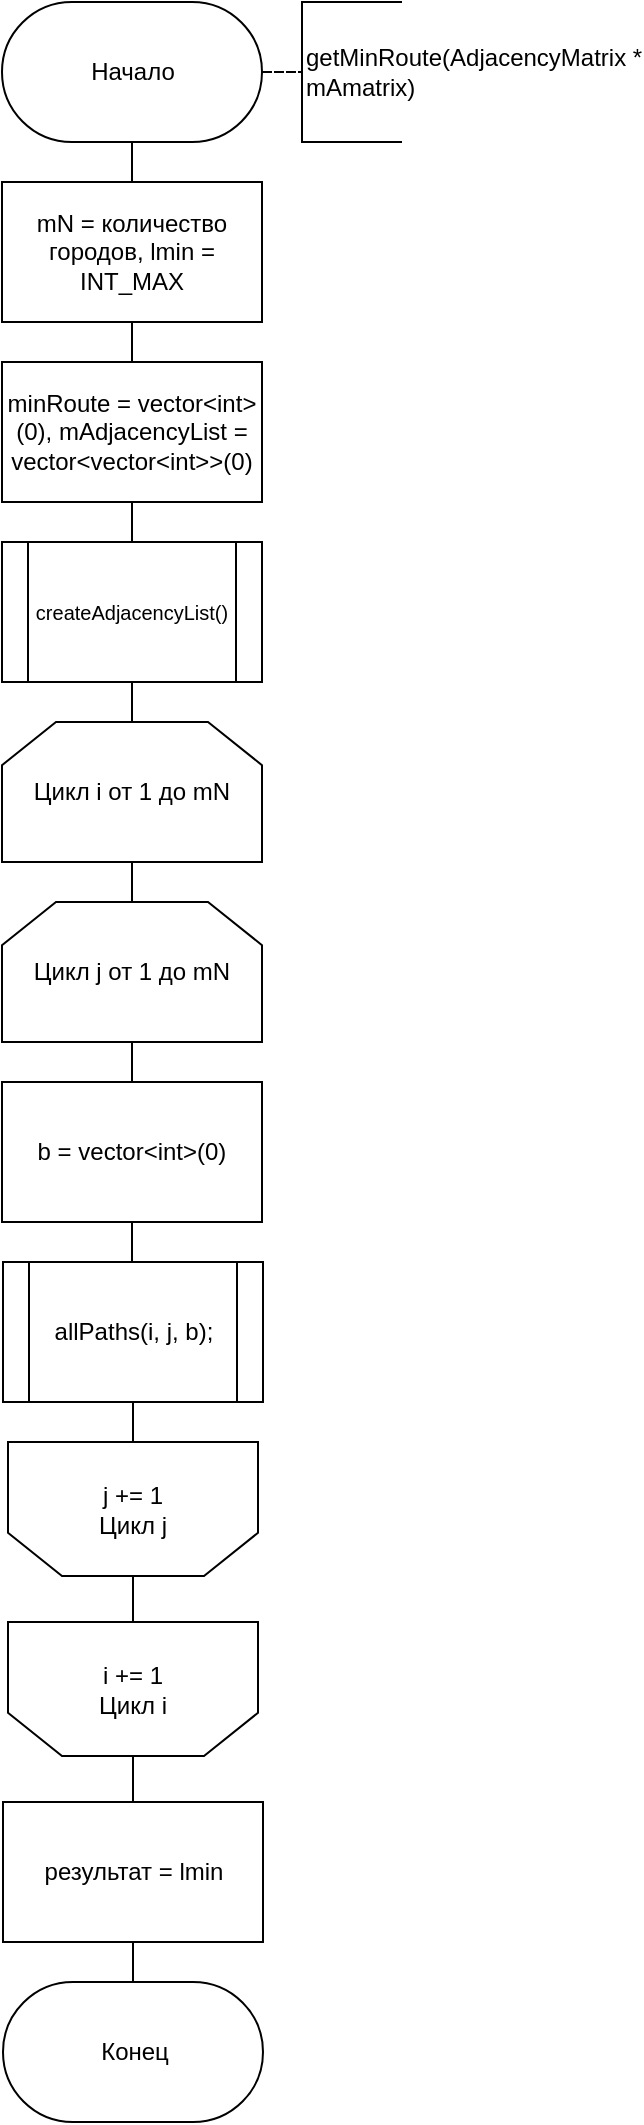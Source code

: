<mxfile version="11.3.0" type="device" pages="5"><diagram id="jn4Vyaqp3_7BMZ7o3V_z" name="Page-1"><mxGraphModel dx="1173" dy="646" grid="1" gridSize="10" guides="1" tooltips="1" connect="1" arrows="1" fold="1" page="1" pageScale="1" pageWidth="850" pageHeight="1100" math="0" shadow="0"><root><mxCell id="0"/><mxCell id="1" parent="0"/><mxCell id="xzeKebUy8n78V76-YYvN-7" style="edgeStyle=orthogonalEdgeStyle;rounded=0;orthogonalLoop=1;jettySize=auto;html=1;entryX=0;entryY=0.5;entryDx=0;entryDy=0;entryPerimeter=0;endArrow=none;endFill=0;dashed=1;" parent="1" source="xzeKebUy8n78V76-YYvN-1" target="xzeKebUy8n78V76-YYvN-6" edge="1"><mxGeometry relative="1" as="geometry"/></mxCell><mxCell id="xzeKebUy8n78V76-YYvN-9" style="edgeStyle=orthogonalEdgeStyle;rounded=0;orthogonalLoop=1;jettySize=auto;html=1;entryX=0.5;entryY=0;entryDx=0;entryDy=0;endArrow=none;endFill=0;" parent="1" source="xzeKebUy8n78V76-YYvN-1" target="xzeKebUy8n78V76-YYvN-8" edge="1"><mxGeometry relative="1" as="geometry"/></mxCell><mxCell id="xzeKebUy8n78V76-YYvN-1" value="Начало" style="html=1;dashed=0;whitespace=wrap;shape=mxgraph.dfd.start" parent="1" vertex="1"><mxGeometry x="310" width="130" height="70" as="geometry"/></mxCell><mxCell id="3AAAcbWLNNCaHM-L30aC-6" style="edgeStyle=orthogonalEdgeStyle;rounded=0;orthogonalLoop=1;jettySize=auto;html=1;endArrow=none;endFill=0;" edge="1" parent="1" source="xzeKebUy8n78V76-YYvN-2"><mxGeometry relative="1" as="geometry"><mxPoint x="375" y="350" as="targetPoint"/></mxGeometry></mxCell><mxCell id="xzeKebUy8n78V76-YYvN-2" value="&lt;span&gt;&lt;font style=&quot;font-size: 10px&quot;&gt;createAdjacencyList()&lt;/font&gt;&lt;/span&gt;" style="shape=process;whiteSpace=wrap;html=1;backgroundOutline=1;" parent="1" vertex="1"><mxGeometry x="310" y="270" width="130" height="70" as="geometry"/></mxCell><mxCell id="xzeKebUy8n78V76-YYvN-6" value="getMinRoute(&lt;span&gt;AdjacencyMatrix&lt;/span&gt;&lt;span&gt; &lt;/span&gt;&lt;span&gt;*&lt;br&gt;&lt;/span&gt;&lt;span&gt;mAmatrix&lt;/span&gt;&lt;span&gt;)&lt;/span&gt;" style="strokeWidth=1;html=1;shape=mxgraph.flowchart.annotation_1;align=left;pointerEvents=1" parent="1" vertex="1"><mxGeometry x="460" width="50" height="70" as="geometry"/></mxCell><mxCell id="3AAAcbWLNNCaHM-L30aC-4" style="edgeStyle=orthogonalEdgeStyle;rounded=0;orthogonalLoop=1;jettySize=auto;html=1;entryX=0.5;entryY=0;entryDx=0;entryDy=0;endArrow=none;endFill=0;" edge="1" parent="1" source="xzeKebUy8n78V76-YYvN-8" target="xzeKebUy8n78V76-YYvN-12"><mxGeometry relative="1" as="geometry"/></mxCell><mxCell id="xzeKebUy8n78V76-YYvN-8" value="&lt;span&gt;mN = количество городов, lmin = INT_MAX&lt;/span&gt;" style="rounded=0;whiteSpace=wrap;html=1;strokeWidth=1;" parent="1" vertex="1"><mxGeometry x="310" y="90" width="130" height="70" as="geometry"/></mxCell><mxCell id="3AAAcbWLNNCaHM-L30aC-25" style="edgeStyle=orthogonalEdgeStyle;rounded=0;orthogonalLoop=1;jettySize=auto;html=1;entryX=0.5;entryY=0;entryDx=0;entryDy=0;endArrow=none;endFill=0;" edge="1" parent="1" source="xzeKebUy8n78V76-YYvN-12" target="xzeKebUy8n78V76-YYvN-2"><mxGeometry relative="1" as="geometry"/></mxCell><mxCell id="xzeKebUy8n78V76-YYvN-12" value="&lt;font style=&quot;font-size: 12px&quot;&gt;&lt;span style=&quot;white-space: normal&quot;&gt;minRoute = vector&amp;lt;int&amp;gt;(0),&amp;nbsp;&lt;/span&gt;mAdjacencyList = vector&amp;lt;vector&amp;lt;int&amp;gt;&amp;gt;(0)&lt;/font&gt;" style="rounded=0;whiteSpace=wrap;html=1;strokeWidth=1;" parent="1" vertex="1"><mxGeometry x="310" y="180" width="130" height="70" as="geometry"/></mxCell><mxCell id="3AAAcbWLNNCaHM-L30aC-8" style="edgeStyle=orthogonalEdgeStyle;rounded=0;orthogonalLoop=1;jettySize=auto;html=1;entryX=0.5;entryY=0;entryDx=0;entryDy=0;endArrow=none;endFill=0;" edge="1" parent="1" source="3AAAcbWLNNCaHM-L30aC-1" target="3AAAcbWLNNCaHM-L30aC-7"><mxGeometry relative="1" as="geometry"/></mxCell><mxCell id="3AAAcbWLNNCaHM-L30aC-1" value="Цикл i от 1 до mN" style="shape=loopLimit;whiteSpace=wrap;html=1;size=27;arcSize=25;" vertex="1" parent="1"><mxGeometry x="310" y="360" width="130" height="70" as="geometry"/></mxCell><mxCell id="3AAAcbWLNNCaHM-L30aC-18" style="edgeStyle=orthogonalEdgeStyle;rounded=0;orthogonalLoop=1;jettySize=auto;html=1;entryX=0.5;entryY=1;entryDx=0;entryDy=0;endArrow=none;endFill=0;" edge="1" parent="1" source="3AAAcbWLNNCaHM-L30aC-2" target="3AAAcbWLNNCaHM-L30aC-11"><mxGeometry relative="1" as="geometry"/></mxCell><mxCell id="3AAAcbWLNNCaHM-L30aC-2" value="&lt;div&gt;j += 1&lt;/div&gt;&lt;div&gt;Цикл j&lt;br&gt;&lt;/div&gt;" style="shape=loopLimit;align=center;rotation=90;horizontal=0;verticalAlign=middle;fontSize=12;html=1;whiteSpace=wrap;direction=south;size=27;arcSize=25;" vertex="1" parent="1"><mxGeometry x="342" y="691" width="67" height="125" as="geometry"/></mxCell><mxCell id="3AAAcbWLNNCaHM-L30aC-12" style="edgeStyle=orthogonalEdgeStyle;rounded=0;orthogonalLoop=1;jettySize=auto;html=1;endArrow=none;endFill=0;" edge="1" parent="1" source="3AAAcbWLNNCaHM-L30aC-7" target="3AAAcbWLNNCaHM-L30aC-9"><mxGeometry relative="1" as="geometry"/></mxCell><mxCell id="3AAAcbWLNNCaHM-L30aC-7" value="Цикл j от 1 до mN" style="shape=loopLimit;whiteSpace=wrap;html=1;size=27;arcSize=25;" vertex="1" parent="1"><mxGeometry x="310" y="450" width="130" height="70" as="geometry"/></mxCell><mxCell id="3AAAcbWLNNCaHM-L30aC-13" style="edgeStyle=orthogonalEdgeStyle;rounded=0;orthogonalLoop=1;jettySize=auto;html=1;entryX=0.5;entryY=0;entryDx=0;entryDy=0;endArrow=none;endFill=0;" edge="1" parent="1" source="3AAAcbWLNNCaHM-L30aC-9"><mxGeometry relative="1" as="geometry"><mxPoint x="374.857" y="630.143" as="targetPoint"/></mxGeometry></mxCell><mxCell id="3AAAcbWLNNCaHM-L30aC-9" value="b = vector&amp;lt;int&amp;gt;(0)" style="rounded=0;whiteSpace=wrap;html=1;" vertex="1" parent="1"><mxGeometry x="310" y="540" width="130" height="70" as="geometry"/></mxCell><mxCell id="3AAAcbWLNNCaHM-L30aC-20" style="edgeStyle=orthogonalEdgeStyle;rounded=0;orthogonalLoop=1;jettySize=auto;html=1;entryX=0.5;entryY=0;entryDx=0;entryDy=0;endArrow=none;endFill=0;" edge="1" parent="1" source="3AAAcbWLNNCaHM-L30aC-11" target="3AAAcbWLNNCaHM-L30aC-19"><mxGeometry relative="1" as="geometry"/></mxCell><mxCell id="3AAAcbWLNNCaHM-L30aC-11" value="&lt;div&gt;i += 1&lt;/div&gt;&lt;div&gt;Цикл i&lt;br&gt;&lt;/div&gt;" style="shape=loopLimit;align=center;rotation=90;horizontal=0;verticalAlign=middle;fontSize=12;html=1;whiteSpace=wrap;direction=south;size=27;arcSize=25;" vertex="1" parent="1"><mxGeometry x="342" y="781" width="67" height="125" as="geometry"/></mxCell><mxCell id="3AAAcbWLNNCaHM-L30aC-24" style="edgeStyle=orthogonalEdgeStyle;rounded=0;orthogonalLoop=1;jettySize=auto;html=1;endArrow=none;endFill=0;" edge="1" parent="1" source="3AAAcbWLNNCaHM-L30aC-19"><mxGeometry relative="1" as="geometry"><mxPoint x="375.5" y="980" as="targetPoint"/></mxGeometry></mxCell><mxCell id="3AAAcbWLNNCaHM-L30aC-19" value="результат = lmin" style="rounded=0;whiteSpace=wrap;html=1;" vertex="1" parent="1"><mxGeometry x="310.5" y="900" width="130" height="70" as="geometry"/></mxCell><mxCell id="3AAAcbWLNNCaHM-L30aC-22" style="edgeStyle=orthogonalEdgeStyle;rounded=0;orthogonalLoop=1;jettySize=auto;html=1;entryX=0.5;entryY=1;entryDx=0;entryDy=0;endArrow=none;endFill=0;" edge="1" parent="1" source="3AAAcbWLNNCaHM-L30aC-21" target="3AAAcbWLNNCaHM-L30aC-2"><mxGeometry relative="1" as="geometry"/></mxCell><mxCell id="3AAAcbWLNNCaHM-L30aC-21" value="&lt;span&gt;allPaths(i,&lt;/span&gt;&lt;span style=&quot;color: rgb(192 , 192 , 192)&quot;&gt; &lt;/span&gt;&lt;span&gt;j,&lt;/span&gt;&lt;span style=&quot;color: rgb(192 , 192 , 192)&quot;&gt; &lt;/span&gt;&lt;span&gt;b);&lt;/span&gt;" style="shape=process;whiteSpace=wrap;html=1;backgroundOutline=1;" vertex="1" parent="1"><mxGeometry x="310.5" y="630" width="130" height="70" as="geometry"/></mxCell><mxCell id="3AAAcbWLNNCaHM-L30aC-23" value="Конец" style="html=1;dashed=0;whitespace=wrap;shape=mxgraph.dfd.start" vertex="1" parent="1"><mxGeometry x="310.5" y="990" width="130" height="70" as="geometry"/></mxCell></root></mxGraphModel></diagram><diagram id="Bc167poTqKSZFkJZ0djQ" name="Page-2"><mxGraphModel dx="1173" dy="646" grid="1" gridSize="10" guides="1" tooltips="1" connect="1" arrows="1" fold="1" page="1" pageScale="1" pageWidth="850" pageHeight="1100" math="0" shadow="0"><root><mxCell id="3ns0hGpEFSSdDepbGpH2-0"/><mxCell id="3ns0hGpEFSSdDepbGpH2-1" parent="3ns0hGpEFSSdDepbGpH2-0"/><mxCell id="m75jKzry_7_CkhaDzwua-0" style="edgeStyle=orthogonalEdgeStyle;rounded=0;orthogonalLoop=1;jettySize=auto;html=1;entryX=-0.066;entryY=0.504;entryDx=0;entryDy=0;entryPerimeter=0;dashed=1;endArrow=none;endFill=0;" edge="1" parent="3ns0hGpEFSSdDepbGpH2-1" source="UQw6kX3TcZcgW0h0bhW6-0" target="agXZ_A3Gio8LGcMJAieE-0"><mxGeometry relative="1" as="geometry"/></mxCell><mxCell id="bPpRMalpzxtRsZte_f6I-1" style="edgeStyle=orthogonalEdgeStyle;rounded=0;orthogonalLoop=1;jettySize=auto;html=1;entryX=0.5;entryY=0;entryDx=0;entryDy=0;endArrow=none;endFill=0;" edge="1" parent="3ns0hGpEFSSdDepbGpH2-1" source="UQw6kX3TcZcgW0h0bhW6-0" target="bPpRMalpzxtRsZte_f6I-0"><mxGeometry relative="1" as="geometry"/></mxCell><mxCell id="UQw6kX3TcZcgW0h0bhW6-0" value="Начало" style="html=1;dashed=0;whitespace=wrap;shape=mxgraph.dfd.start" vertex="1" parent="3ns0hGpEFSSdDepbGpH2-1"><mxGeometry x="310" width="130" height="70" as="geometry"/></mxCell><mxCell id="agXZ_A3Gio8LGcMJAieE-0" value="&lt;span&gt;createAdjacencyList&lt;/span&gt;&lt;span&gt;()&lt;/span&gt;" style="strokeWidth=1;html=1;shape=mxgraph.flowchart.annotation_1;align=left;pointerEvents=1" vertex="1" parent="3ns0hGpEFSSdDepbGpH2-1"><mxGeometry x="460" width="50" height="70" as="geometry"/></mxCell><mxCell id="bPpRMalpzxtRsZte_f6I-4" style="edgeStyle=orthogonalEdgeStyle;rounded=0;orthogonalLoop=1;jettySize=auto;html=1;endArrow=none;endFill=0;" edge="1" parent="3ns0hGpEFSSdDepbGpH2-1" source="bPpRMalpzxtRsZte_f6I-0" target="bPpRMalpzxtRsZte_f6I-2"><mxGeometry relative="1" as="geometry"/></mxCell><mxCell id="bPpRMalpzxtRsZte_f6I-0" value="Цикл i от 1 до mN" style="shape=loopLimit;whiteSpace=wrap;html=1;size=27;arcSize=25;" vertex="1" parent="3ns0hGpEFSSdDepbGpH2-1"><mxGeometry x="310" y="90" width="130" height="70" as="geometry"/></mxCell><mxCell id="bPpRMalpzxtRsZte_f6I-5" style="edgeStyle=orthogonalEdgeStyle;rounded=0;orthogonalLoop=1;jettySize=auto;html=1;entryX=0.5;entryY=0;entryDx=0;entryDy=0;endArrow=none;endFill=0;" edge="1" parent="3ns0hGpEFSSdDepbGpH2-1" source="bPpRMalpzxtRsZte_f6I-2" target="bPpRMalpzxtRsZte_f6I-3"><mxGeometry relative="1" as="geometry"/></mxCell><mxCell id="bPpRMalpzxtRsZte_f6I-2" value="&lt;span&gt;oneNodeList = vector&amp;lt;int&amp;gt;&lt;br&gt;&lt;/span&gt;" style="rounded=0;whiteSpace=wrap;html=1;" vertex="1" parent="3ns0hGpEFSSdDepbGpH2-1"><mxGeometry x="310" y="180" width="130" height="70" as="geometry"/></mxCell><mxCell id="bPpRMalpzxtRsZte_f6I-7" style="edgeStyle=orthogonalEdgeStyle;rounded=0;orthogonalLoop=1;jettySize=auto;html=1;entryX=0.5;entryY=0;entryDx=0;entryDy=0;endArrow=none;endFill=0;" edge="1" parent="3ns0hGpEFSSdDepbGpH2-1" source="bPpRMalpzxtRsZte_f6I-3" target="bPpRMalpzxtRsZte_f6I-6"><mxGeometry relative="1" as="geometry"/></mxCell><mxCell id="bPpRMalpzxtRsZte_f6I-3" value="&lt;font style=&quot;font-size: 10px&quot;&gt;&lt;span&gt;oneNodeList&lt;/span&gt;.&lt;span&gt;push_back(i)&lt;/span&gt;&lt;/font&gt;" style="rounded=0;whiteSpace=wrap;html=1;" vertex="1" parent="3ns0hGpEFSSdDepbGpH2-1"><mxGeometry x="310" y="270" width="130" height="70" as="geometry"/></mxCell><mxCell id="bPpRMalpzxtRsZte_f6I-9" style="edgeStyle=orthogonalEdgeStyle;rounded=0;orthogonalLoop=1;jettySize=auto;html=1;entryX=0.5;entryY=0;entryDx=0;entryDy=0;endArrow=none;endFill=0;" edge="1" parent="3ns0hGpEFSSdDepbGpH2-1" source="bPpRMalpzxtRsZte_f6I-6" target="bPpRMalpzxtRsZte_f6I-8"><mxGeometry relative="1" as="geometry"/></mxCell><mxCell id="bPpRMalpzxtRsZte_f6I-6" value="Цикл j от 1 до mN" style="shape=loopLimit;whiteSpace=wrap;html=1;size=27;arcSize=25;" vertex="1" parent="3ns0hGpEFSSdDepbGpH2-1"><mxGeometry x="310" y="360" width="130" height="70" as="geometry"/></mxCell><mxCell id="bPpRMalpzxtRsZte_f6I-11" style="edgeStyle=orthogonalEdgeStyle;rounded=0;orthogonalLoop=1;jettySize=auto;html=1;entryX=0.5;entryY=0;entryDx=0;entryDy=0;endArrow=none;endFill=0;" edge="1" parent="3ns0hGpEFSSdDepbGpH2-1" source="bPpRMalpzxtRsZte_f6I-8" target="bPpRMalpzxtRsZte_f6I-10"><mxGeometry relative="1" as="geometry"/></mxCell><mxCell id="P0LByiIhNAmRAohHHOYm-10" value="Да" style="text;html=1;resizable=0;points=[];align=center;verticalAlign=middle;labelBackgroundColor=#ffffff;" vertex="1" connectable="0" parent="bPpRMalpzxtRsZte_f6I-11"><mxGeometry x="0.52" relative="1" as="geometry"><mxPoint x="15" y="-5" as="offset"/></mxGeometry></mxCell><mxCell id="P0LByiIhNAmRAohHHOYm-11" style="edgeStyle=orthogonalEdgeStyle;rounded=0;orthogonalLoop=1;jettySize=auto;html=1;endArrow=classic;endFill=1;exitX=1;exitY=0.5;exitDx=0;exitDy=0;" edge="1" parent="3ns0hGpEFSSdDepbGpH2-1" source="bPpRMalpzxtRsZte_f6I-8"><mxGeometry relative="1" as="geometry"><mxPoint x="375" y="620" as="targetPoint"/><mxPoint x="480" y="485" as="sourcePoint"/><Array as="points"><mxPoint x="470" y="485"/><mxPoint x="470" y="620"/></Array></mxGeometry></mxCell><mxCell id="bPpRMalpzxtRsZte_f6I-8" value="i != j" style="rhombus;whiteSpace=wrap;html=1;" vertex="1" parent="3ns0hGpEFSSdDepbGpH2-1"><mxGeometry x="310" y="450" width="130" height="70" as="geometry"/></mxCell><mxCell id="P0LByiIhNAmRAohHHOYm-1" style="edgeStyle=orthogonalEdgeStyle;rounded=0;orthogonalLoop=1;jettySize=auto;html=1;entryX=0.5;entryY=1;entryDx=0;entryDy=0;endArrow=none;endFill=0;" edge="1" parent="3ns0hGpEFSSdDepbGpH2-1" source="bPpRMalpzxtRsZte_f6I-10" target="P0LByiIhNAmRAohHHOYm-0"><mxGeometry relative="1" as="geometry"/></mxCell><mxCell id="bPpRMalpzxtRsZte_f6I-10" value="&lt;span style=&quot;font-size: 10px&quot;&gt;oneNodeList&lt;/span&gt;.&lt;span&gt;push_back(j)&lt;/span&gt;" style="rounded=0;whiteSpace=wrap;html=1;" vertex="1" parent="3ns0hGpEFSSdDepbGpH2-1"><mxGeometry x="310" y="540" width="130" height="70" as="geometry"/></mxCell><mxCell id="P0LByiIhNAmRAohHHOYm-5" style="edgeStyle=orthogonalEdgeStyle;rounded=0;orthogonalLoop=1;jettySize=auto;html=1;entryX=0.5;entryY=0;entryDx=0;entryDy=0;endArrow=none;endFill=0;" edge="1" parent="3ns0hGpEFSSdDepbGpH2-1" source="P0LByiIhNAmRAohHHOYm-0" target="P0LByiIhNAmRAohHHOYm-2"><mxGeometry relative="1" as="geometry"/></mxCell><mxCell id="P0LByiIhNAmRAohHHOYm-0" value="&lt;div&gt;j += 1&lt;/div&gt;&lt;div&gt;Цикл j&lt;br&gt;&lt;/div&gt;" style="shape=loopLimit;align=center;rotation=90;horizontal=0;verticalAlign=middle;fontSize=12;html=1;whiteSpace=wrap;direction=south;size=27;arcSize=25;" vertex="1" parent="3ns0hGpEFSSdDepbGpH2-1"><mxGeometry x="341.5" y="598" width="67" height="130" as="geometry"/></mxCell><mxCell id="P0LByiIhNAmRAohHHOYm-9" style="edgeStyle=orthogonalEdgeStyle;rounded=0;orthogonalLoop=1;jettySize=auto;html=1;entryX=0.5;entryY=1;entryDx=0;entryDy=0;endArrow=none;endFill=0;" edge="1" parent="3ns0hGpEFSSdDepbGpH2-1" source="P0LByiIhNAmRAohHHOYm-2" target="P0LByiIhNAmRAohHHOYm-7"><mxGeometry relative="1" as="geometry"/></mxCell><mxCell id="P0LByiIhNAmRAohHHOYm-2" value="&lt;font style=&quot;font-size: 11px&quot;&gt;&lt;span&gt;mAdjacencyList&lt;/span&gt;&lt;span&gt;.&lt;br&gt;&lt;/span&gt;&lt;span&gt;push_back(oneNodeList)&lt;/span&gt;&lt;/font&gt;" style="rounded=0;whiteSpace=wrap;html=1;" vertex="1" parent="3ns0hGpEFSSdDepbGpH2-1"><mxGeometry x="310" y="720" width="130" height="70" as="geometry"/></mxCell><mxCell id="GT-vhSLgevFZJtGSXcIY-1" style="edgeStyle=orthogonalEdgeStyle;rounded=0;orthogonalLoop=1;jettySize=auto;html=1;entryX=0.5;entryY=0.5;entryDx=0;entryDy=-35;entryPerimeter=0;endArrow=none;endFill=0;" edge="1" parent="3ns0hGpEFSSdDepbGpH2-1" source="P0LByiIhNAmRAohHHOYm-7" target="GT-vhSLgevFZJtGSXcIY-0"><mxGeometry relative="1" as="geometry"/></mxCell><mxCell id="P0LByiIhNAmRAohHHOYm-7" value="&lt;div&gt;i += 1&lt;/div&gt;&lt;div&gt;Цикл i&lt;br&gt;&lt;/div&gt;" style="shape=loopLimit;align=center;rotation=90;horizontal=0;verticalAlign=middle;fontSize=12;html=1;whiteSpace=wrap;direction=south;size=27;arcSize=25;" vertex="1" parent="3ns0hGpEFSSdDepbGpH2-1"><mxGeometry x="341.5" y="780" width="67" height="130" as="geometry"/></mxCell><mxCell id="GT-vhSLgevFZJtGSXcIY-0" value="Конец" style="html=1;dashed=0;whitespace=wrap;shape=mxgraph.dfd.start" vertex="1" parent="3ns0hGpEFSSdDepbGpH2-1"><mxGeometry x="310" y="900" width="130" height="70" as="geometry"/></mxCell></root></mxGraphModel></diagram><diagram id="zO50HXIC_BhHYexZ957B" name="Page-3"><mxGraphModel dx="1408" dy="775" grid="1" gridSize="10" guides="1" tooltips="1" connect="1" arrows="1" fold="1" page="1" pageScale="1" pageWidth="850" pageHeight="1100" math="0" shadow="0"><root><mxCell id="4DIjUjfXNZsBED4B7wB8-0"/><mxCell id="4DIjUjfXNZsBED4B7wB8-1" parent="4DIjUjfXNZsBED4B7wB8-0"/><mxCell id="W_-11A01OntT0ooHK3Pe-1" style="edgeStyle=orthogonalEdgeStyle;rounded=0;orthogonalLoop=1;jettySize=auto;html=1;entryX=0;entryY=0.5;entryDx=0;entryDy=0;entryPerimeter=0;endArrow=none;endFill=0;dashed=1;" edge="1" parent="4DIjUjfXNZsBED4B7wB8-1" source="ADZQ1_kVTQLf2fEceD41-0" target="W_-11A01OntT0ooHK3Pe-0"><mxGeometry relative="1" as="geometry"/></mxCell><mxCell id="VmmZPVootpAtGu-Ruk5c-1" style="edgeStyle=orthogonalEdgeStyle;rounded=0;orthogonalLoop=1;jettySize=auto;html=1;entryX=0.5;entryY=0;entryDx=0;entryDy=0;endArrow=none;endFill=0;" edge="1" parent="4DIjUjfXNZsBED4B7wB8-1" source="ADZQ1_kVTQLf2fEceD41-0" target="VmmZPVootpAtGu-Ruk5c-0"><mxGeometry relative="1" as="geometry"/></mxCell><mxCell id="ADZQ1_kVTQLf2fEceD41-0" value="Начало" style="html=1;dashed=0;whitespace=wrap;shape=mxgraph.dfd.start" vertex="1" parent="4DIjUjfXNZsBED4B7wB8-1"><mxGeometry x="310" width="130" height="70" as="geometry"/></mxCell><mxCell id="W_-11A01OntT0ooHK3Pe-0" value="&lt;span&gt;allPaths(int init_node, int fin_node, vector&amp;lt;int&amp;gt;path)&lt;/span&gt;" style="strokeWidth=1;html=1;shape=mxgraph.flowchart.annotation_1;align=left;pointerEvents=1" vertex="1" parent="4DIjUjfXNZsBED4B7wB8-1"><mxGeometry x="460" width="50" height="70" as="geometry"/></mxCell><mxCell id="hEUIWGjYMpbm5gXqOusI-1" style="edgeStyle=orthogonalEdgeStyle;rounded=0;orthogonalLoop=1;jettySize=auto;html=1;entryX=0.5;entryY=0;entryDx=0;entryDy=0;endArrow=none;endFill=0;" edge="1" parent="4DIjUjfXNZsBED4B7wB8-1" source="VmmZPVootpAtGu-Ruk5c-0" target="hEUIWGjYMpbm5gXqOusI-0"><mxGeometry relative="1" as="geometry"/></mxCell><mxCell id="VmmZPVootpAtGu-Ruk5c-0" value="&lt;font style=&quot;font-size: 11px&quot;&gt;&lt;span&gt;path&lt;/span&gt;&lt;span&gt;.&lt;/span&gt;&lt;span&gt;push_back(init_node)&lt;/span&gt;&lt;/font&gt;" style="rounded=0;whiteSpace=wrap;html=1;" vertex="1" parent="4DIjUjfXNZsBED4B7wB8-1"><mxGeometry x="310" y="90" width="130" height="70" as="geometry"/></mxCell><mxCell id="hEUIWGjYMpbm5gXqOusI-4" style="edgeStyle=orthogonalEdgeStyle;rounded=0;orthogonalLoop=1;jettySize=auto;html=1;entryX=0.5;entryY=0;entryDx=0;entryDy=0;endArrow=none;endFill=0;" edge="1" parent="4DIjUjfXNZsBED4B7wB8-1" source="hEUIWGjYMpbm5gXqOusI-0" target="hEUIWGjYMpbm5gXqOusI-2"><mxGeometry relative="1" as="geometry"><Array as="points"><mxPoint x="375" y="290"/><mxPoint x="375" y="290"/></Array></mxGeometry></mxCell><mxCell id="hEUIWGjYMpbm5gXqOusI-5" value="Да" style="text;html=1;resizable=0;points=[];align=center;verticalAlign=middle;labelBackgroundColor=#ffffff;" vertex="1" connectable="0" parent="hEUIWGjYMpbm5gXqOusI-4"><mxGeometry x="0.753" y="-1" relative="1" as="geometry"><mxPoint x="14" y="-17.5" as="offset"/></mxGeometry></mxCell><mxCell id="niBprLFsWlhneZMEIcpc-18" style="edgeStyle=orthogonalEdgeStyle;rounded=0;orthogonalLoop=1;jettySize=auto;html=1;entryX=1;entryY=0.5;entryDx=0;entryDy=0;endArrow=classic;endFill=1;" edge="1" parent="4DIjUjfXNZsBED4B7wB8-1" source="hEUIWGjYMpbm5gXqOusI-0" target="niBprLFsWlhneZMEIcpc-17"><mxGeometry relative="1" as="geometry"/></mxCell><mxCell id="hEUIWGjYMpbm5gXqOusI-0" value="&lt;font style=&quot;font-size: 11px&quot;&gt;&lt;span&gt;init_node&lt;/span&gt;&lt;span&gt; &lt;/span&gt;&lt;span&gt;==&lt;/span&gt;&lt;span&gt; &lt;/span&gt;&lt;span&gt;fin_node&lt;/span&gt;&lt;/font&gt;" style="rhombus;whiteSpace=wrap;html=1;" vertex="1" parent="4DIjUjfXNZsBED4B7wB8-1"><mxGeometry x="310" y="180" width="130" height="70" as="geometry"/></mxCell><mxCell id="hEUIWGjYMpbm5gXqOusI-9" style="edgeStyle=orthogonalEdgeStyle;rounded=0;orthogonalLoop=1;jettySize=auto;html=1;entryX=0.5;entryY=0;entryDx=0;entryDy=0;endArrow=none;endFill=0;" edge="1" parent="4DIjUjfXNZsBED4B7wB8-1" source="hEUIWGjYMpbm5gXqOusI-2" target="hEUIWGjYMpbm5gXqOusI-8"><mxGeometry relative="1" as="geometry"><Array as="points"><mxPoint x="375" y="350"/><mxPoint x="375" y="350"/></Array></mxGeometry></mxCell><mxCell id="niBprLFsWlhneZMEIcpc-15" value="Да" style="text;html=1;resizable=0;points=[];align=center;verticalAlign=middle;labelBackgroundColor=#ffffff;" vertex="1" connectable="0" parent="hEUIWGjYMpbm5gXqOusI-9"><mxGeometry x="0.783" y="1" relative="1" as="geometry"><mxPoint x="14" y="-7.5" as="offset"/></mxGeometry></mxCell><mxCell id="niBprLFsWlhneZMEIcpc-14" style="edgeStyle=orthogonalEdgeStyle;rounded=0;orthogonalLoop=1;jettySize=auto;html=1;endArrow=classic;endFill=1;" edge="1" parent="4DIjUjfXNZsBED4B7wB8-1" source="hEUIWGjYMpbm5gXqOusI-2"><mxGeometry relative="1" as="geometry"><mxPoint x="375" y="1070" as="targetPoint"/><Array as="points"><mxPoint x="470" y="305"/><mxPoint x="470" y="1070"/></Array></mxGeometry></mxCell><mxCell id="hEUIWGjYMpbm5gXqOusI-2" value="&lt;span&gt;&lt;font style=&quot;font-size: 9px&quot;&gt;path.size() == mAdjacencyList.size()&lt;/font&gt;&lt;/span&gt;" style="rhombus;whiteSpace=wrap;html=1;" vertex="1" parent="4DIjUjfXNZsBED4B7wB8-1"><mxGeometry x="310" y="270" width="130" height="70" as="geometry"/></mxCell><mxCell id="niBprLFsWlhneZMEIcpc-2" style="edgeStyle=orthogonalEdgeStyle;rounded=0;orthogonalLoop=1;jettySize=auto;html=1;entryX=0.5;entryY=1;entryDx=0;entryDy=0;endArrow=none;endFill=0;" edge="1" parent="4DIjUjfXNZsBED4B7wB8-1" source="hEUIWGjYMpbm5gXqOusI-6" target="niBprLFsWlhneZMEIcpc-0"><mxGeometry relative="1" as="geometry"/></mxCell><mxCell id="hEUIWGjYMpbm5gXqOusI-6" value="&lt;span&gt;l+=mAmatrix-&amp;gt;&lt;br&gt;at(path.at(i), path.at(i + 1))&lt;/span&gt;" style="rounded=0;whiteSpace=wrap;html=1;" vertex="1" parent="4DIjUjfXNZsBED4B7wB8-1"><mxGeometry x="310" y="540" width="130" height="70" as="geometry"/></mxCell><mxCell id="hEUIWGjYMpbm5gXqOusI-11" style="edgeStyle=orthogonalEdgeStyle;rounded=0;orthogonalLoop=1;jettySize=auto;html=1;entryX=0.5;entryY=0;entryDx=0;entryDy=0;endArrow=none;endFill=0;" edge="1" parent="4DIjUjfXNZsBED4B7wB8-1" target="hEUIWGjYMpbm5gXqOusI-6"><mxGeometry relative="1" as="geometry"><mxPoint x="375.238" y="520" as="sourcePoint"/></mxGeometry></mxCell><mxCell id="hEUIWGjYMpbm5gXqOusI-10" style="edgeStyle=orthogonalEdgeStyle;rounded=0;orthogonalLoop=1;jettySize=auto;html=1;entryX=0.5;entryY=0;entryDx=0;entryDy=0;endArrow=none;endFill=0;" edge="1" parent="4DIjUjfXNZsBED4B7wB8-1" source="hEUIWGjYMpbm5gXqOusI-8"><mxGeometry relative="1" as="geometry"><mxPoint x="375.238" y="450.048" as="targetPoint"/></mxGeometry></mxCell><mxCell id="hEUIWGjYMpbm5gXqOusI-8" value="l = 0, n = path.size(), i = 0" style="rounded=0;whiteSpace=wrap;html=1;" vertex="1" parent="4DIjUjfXNZsBED4B7wB8-1"><mxGeometry x="310" y="360" width="130" height="70" as="geometry"/></mxCell><mxCell id="QL2_SjMOAxtjbI5GGW2z-0" value="Цикл i от 1 до n - 1" style="shape=loopLimit;whiteSpace=wrap;html=1;size=27;arcSize=25;" vertex="1" parent="4DIjUjfXNZsBED4B7wB8-1"><mxGeometry x="310" y="450" width="130" height="70" as="geometry"/></mxCell><mxCell id="niBprLFsWlhneZMEIcpc-4" style="edgeStyle=orthogonalEdgeStyle;rounded=0;orthogonalLoop=1;jettySize=auto;html=1;entryX=0.5;entryY=0;entryDx=0;entryDy=0;endArrow=none;endFill=0;" edge="1" parent="4DIjUjfXNZsBED4B7wB8-1" source="niBprLFsWlhneZMEIcpc-0" target="niBprLFsWlhneZMEIcpc-3"><mxGeometry relative="1" as="geometry"/></mxCell><mxCell id="niBprLFsWlhneZMEIcpc-0" value="&lt;div&gt;i += 1&lt;/div&gt;&lt;div&gt;Цикл i&lt;br&gt;&lt;/div&gt;" style="shape=loopLimit;align=center;rotation=90;horizontal=0;verticalAlign=middle;fontSize=12;html=1;whiteSpace=wrap;direction=south;size=27;arcSize=25;" vertex="1" parent="4DIjUjfXNZsBED4B7wB8-1"><mxGeometry x="341.5" y="600" width="67" height="130" as="geometry"/></mxCell><mxCell id="niBprLFsWlhneZMEIcpc-6" style="edgeStyle=orthogonalEdgeStyle;rounded=0;orthogonalLoop=1;jettySize=auto;html=1;entryX=0.5;entryY=0;entryDx=0;entryDy=0;endArrow=none;endFill=0;" edge="1" parent="4DIjUjfXNZsBED4B7wB8-1" source="niBprLFsWlhneZMEIcpc-3" target="niBprLFsWlhneZMEIcpc-5"><mxGeometry relative="1" as="geometry"/></mxCell><mxCell id="niBprLFsWlhneZMEIcpc-3" value="&lt;span&gt;l += mAmatrix-&amp;gt;&lt;br&gt;at(path.at(i), path.at(0))&lt;/span&gt;" style="rounded=0;whiteSpace=wrap;html=1;" vertex="1" parent="4DIjUjfXNZsBED4B7wB8-1"><mxGeometry x="310" y="720" width="130" height="70" as="geometry"/></mxCell><mxCell id="niBprLFsWlhneZMEIcpc-9" style="edgeStyle=orthogonalEdgeStyle;rounded=0;orthogonalLoop=1;jettySize=auto;html=1;entryX=0.5;entryY=0;entryDx=0;entryDy=0;endArrow=none;endFill=0;" edge="1" parent="4DIjUjfXNZsBED4B7wB8-1" source="niBprLFsWlhneZMEIcpc-5" target="niBprLFsWlhneZMEIcpc-7"><mxGeometry relative="1" as="geometry"/></mxCell><mxCell id="niBprLFsWlhneZMEIcpc-11" value="Да" style="text;html=1;resizable=0;points=[];align=center;verticalAlign=middle;labelBackgroundColor=#ffffff;" vertex="1" connectable="0" parent="niBprLFsWlhneZMEIcpc-9"><mxGeometry x="0.853" relative="1" as="geometry"><mxPoint x="15" y="-8.5" as="offset"/></mxGeometry></mxCell><mxCell id="RP0cKafGnl9JY6mB9mpn-1" style="edgeStyle=orthogonalEdgeStyle;rounded=0;orthogonalLoop=1;jettySize=auto;html=1;endArrow=classic;endFill=1;" edge="1" parent="4DIjUjfXNZsBED4B7wB8-1" source="niBprLFsWlhneZMEIcpc-5"><mxGeometry relative="1" as="geometry"><mxPoint x="470" y="845" as="targetPoint"/></mxGeometry></mxCell><mxCell id="niBprLFsWlhneZMEIcpc-5" value="&lt;span&gt;l &amp;lt; lmin&lt;/span&gt;" style="rhombus;whiteSpace=wrap;html=1;" vertex="1" parent="4DIjUjfXNZsBED4B7wB8-1"><mxGeometry x="310" y="810" width="130" height="70" as="geometry"/></mxCell><mxCell id="niBprLFsWlhneZMEIcpc-10" style="edgeStyle=orthogonalEdgeStyle;rounded=0;orthogonalLoop=1;jettySize=auto;html=1;entryX=0.5;entryY=0;entryDx=0;entryDy=0;endArrow=none;endFill=0;" edge="1" parent="4DIjUjfXNZsBED4B7wB8-1" source="niBprLFsWlhneZMEIcpc-7" target="niBprLFsWlhneZMEIcpc-8"><mxGeometry relative="1" as="geometry"/></mxCell><mxCell id="niBprLFsWlhneZMEIcpc-7" value="&lt;span&gt;lmin = l&lt;/span&gt;" style="rounded=0;whiteSpace=wrap;html=1;" vertex="1" parent="4DIjUjfXNZsBED4B7wB8-1"><mxGeometry x="310" y="900" width="130" height="70" as="geometry"/></mxCell><mxCell id="niBprLFsWlhneZMEIcpc-13" style="edgeStyle=orthogonalEdgeStyle;rounded=0;orthogonalLoop=1;jettySize=auto;html=1;endArrow=none;endFill=0;" edge="1" parent="4DIjUjfXNZsBED4B7wB8-1" source="niBprLFsWlhneZMEIcpc-8" target="niBprLFsWlhneZMEIcpc-12"><mxGeometry relative="1" as="geometry"/></mxCell><mxCell id="niBprLFsWlhneZMEIcpc-8" value="&lt;span&gt;minRoute = path&lt;/span&gt;" style="rounded=0;whiteSpace=wrap;html=1;" vertex="1" parent="4DIjUjfXNZsBED4B7wB8-1"><mxGeometry x="310" y="990" width="130" height="70" as="geometry"/></mxCell><mxCell id="niBprLFsWlhneZMEIcpc-12" value="Конец" style="html=1;dashed=0;whitespace=wrap;shape=mxgraph.dfd.start" vertex="1" parent="4DIjUjfXNZsBED4B7wB8-1"><mxGeometry x="310" y="1080" width="130" height="70" as="geometry"/></mxCell><mxCell id="niBprLFsWlhneZMEIcpc-17" value="A" style="ellipse;whiteSpace=wrap;html=1;aspect=fixed;" vertex="1" parent="4DIjUjfXNZsBED4B7wB8-1"><mxGeometry x="250" y="195" width="40" height="40" as="geometry"/></mxCell></root></mxGraphModel></diagram><diagram id="zCVSp9InaBRCwbISpS3J" name="Page-4"><mxGraphModel dx="563" dy="310" grid="1" gridSize="10" guides="1" tooltips="1" connect="1" arrows="1" fold="1" page="1" pageScale="1" pageWidth="850" pageHeight="1100" math="0" shadow="0"><root><mxCell id="Ac5q7r4BdLPzwz6ipfVe-0"/><mxCell id="Ac5q7r4BdLPzwz6ipfVe-1" parent="Ac5q7r4BdLPzwz6ipfVe-0"/><mxCell id="nalC1RDNkuQ-XReeb7aI-1" style="edgeStyle=orthogonalEdgeStyle;rounded=0;orthogonalLoop=1;jettySize=auto;html=1;entryX=0.5;entryY=0;entryDx=0;entryDy=0;endArrow=none;endFill=0;" edge="1" parent="Ac5q7r4BdLPzwz6ipfVe-1" source="Ac5q7r4BdLPzwz6ipfVe-2" target="nalC1RDNkuQ-XReeb7aI-0"><mxGeometry relative="1" as="geometry"/></mxCell><mxCell id="Ac5q7r4BdLPzwz6ipfVe-2" value="A" style="ellipse;whiteSpace=wrap;html=1;aspect=fixed;" vertex="1" parent="Ac5q7r4BdLPzwz6ipfVe-1"><mxGeometry x="300" y="20" width="40" height="40" as="geometry"/></mxCell><mxCell id="pbQ--EIuMyfTstBkS3xH-4" style="edgeStyle=orthogonalEdgeStyle;rounded=0;orthogonalLoop=1;jettySize=auto;html=1;entryX=0.5;entryY=0;entryDx=0;entryDy=0;endArrow=none;endFill=0;" edge="1" parent="Ac5q7r4BdLPzwz6ipfVe-1" source="nalC1RDNkuQ-XReeb7aI-0"><mxGeometry relative="1" as="geometry"><mxPoint x="320.2" y="180" as="targetPoint"/></mxGeometry></mxCell><mxCell id="kGMlIlg6Nqkoj-4v6_QB-13" style="edgeStyle=orthogonalEdgeStyle;rounded=0;orthogonalLoop=1;jettySize=auto;html=1;endArrow=classic;endFill=1;" edge="1" parent="Ac5q7r4BdLPzwz6ipfVe-1" source="nalC1RDNkuQ-XReeb7aI-0"><mxGeometry relative="1" as="geometry"><mxPoint x="320" y="670" as="targetPoint"/><Array as="points"><mxPoint x="430" y="120"/><mxPoint x="430" y="670"/></Array></mxGeometry></mxCell><mxCell id="kGMlIlg6Nqkoj-4v6_QB-14" value="Да" style="text;html=1;resizable=0;points=[];align=center;verticalAlign=middle;labelBackgroundColor=#ffffff;" vertex="1" connectable="0" parent="kGMlIlg6Nqkoj-4v6_QB-13"><mxGeometry x="-0.93" relative="1" as="geometry"><mxPoint x="-7" y="-10" as="offset"/></mxGeometry></mxCell><mxCell id="nalC1RDNkuQ-XReeb7aI-0" value="&lt;font style=&quot;font-size: 10px&quot;&gt;&lt;span&gt;mAdjacencyList&lt;/span&gt;&lt;span&gt;[&lt;/span&gt;&lt;span&gt;init_node&lt;/span&gt;&lt;span&gt;]&lt;/span&gt;&lt;span&gt;.&lt;br&gt;&lt;/span&gt;&lt;span&gt;empty()&lt;/span&gt;&lt;/font&gt;" style="rhombus;whiteSpace=wrap;html=1;" vertex="1" parent="Ac5q7r4BdLPzwz6ipfVe-1"><mxGeometry x="247.5" y="80" width="145" height="80" as="geometry"/></mxCell><mxCell id="W6JD9F02IVTUUP96lkG6-2" style="edgeStyle=orthogonalEdgeStyle;rounded=0;orthogonalLoop=1;jettySize=auto;html=1;entryX=0.5;entryY=0;entryDx=0;entryDy=0;endArrow=none;endFill=0;" edge="1" parent="Ac5q7r4BdLPzwz6ipfVe-1" source="W6JD9F02IVTUUP96lkG6-0"><mxGeometry relative="1" as="geometry"><mxPoint x="320.724" y="279.793" as="targetPoint"/></mxGeometry></mxCell><mxCell id="W6JD9F02IVTUUP96lkG6-0" value="&lt;font style=&quot;font-size: 12px&quot;&gt;Цикл i от 1 до&amp;nbsp;&lt;br&gt;&lt;/font&gt;&lt;pre style=&quot;margin-top: 0px ; margin-bottom: 0px&quot;&gt;&lt;font style=&quot;font-size: 12px&quot;&gt;mAdjacencyList&lt;/font&gt;&lt;/pre&gt;&lt;pre style=&quot;margin-top: 0px ; margin-bottom: 0px&quot;&gt;&lt;font style=&quot;font-size: 12px&quot;&gt;&lt;font style=&quot;font-size: 12px&quot;&gt;[init_node].&lt;/font&gt;size()&lt;/font&gt;&lt;/pre&gt;" style="shape=loopLimit;whiteSpace=wrap;html=1;size=27;arcSize=25;" vertex="1" parent="Ac5q7r4BdLPzwz6ipfVe-1"><mxGeometry x="253" y="180" width="135" height="80" as="geometry"/></mxCell><mxCell id="W6JD9F02IVTUUP96lkG6-5" style="edgeStyle=orthogonalEdgeStyle;rounded=0;orthogonalLoop=1;jettySize=auto;html=1;entryX=0.5;entryY=0;entryDx=0;entryDy=0;endArrow=none;endFill=0;" edge="1" parent="Ac5q7r4BdLPzwz6ipfVe-1" source="W6JD9F02IVTUUP96lkG6-3" target="W6JD9F02IVTUUP96lkG6-4"><mxGeometry relative="1" as="geometry"><Array as="points"><mxPoint x="320" y="370"/><mxPoint x="320" y="370"/></Array></mxGeometry></mxCell><mxCell id="W6JD9F02IVTUUP96lkG6-3" value="&lt;font style=&quot;font-size: 12px&quot;&gt;f =&amp;nbsp;&lt;span&gt;isIn(path,&lt;/span&gt;&lt;span&gt; &lt;/span&gt;&lt;span&gt;subnode)&lt;/span&gt;&lt;br&gt;&lt;/font&gt;" style="shape=process;whiteSpace=wrap;html=1;backgroundOutline=1;" vertex="1" parent="Ac5q7r4BdLPzwz6ipfVe-1"><mxGeometry x="253" y="280" width="137" height="80" as="geometry"/></mxCell><mxCell id="W6JD9F02IVTUUP96lkG6-7" style="edgeStyle=orthogonalEdgeStyle;rounded=0;orthogonalLoop=1;jettySize=auto;html=1;entryX=0.5;entryY=0;entryDx=0;entryDy=0;endArrow=none;endFill=0;" edge="1" parent="Ac5q7r4BdLPzwz6ipfVe-1" source="W6JD9F02IVTUUP96lkG6-4"><mxGeometry relative="1" as="geometry"><mxPoint x="321.429" y="480.048" as="targetPoint"/></mxGeometry></mxCell><mxCell id="0SD48C6x_mjkC_lItptI-1" style="edgeStyle=orthogonalEdgeStyle;rounded=0;orthogonalLoop=1;jettySize=auto;html=1;endArrow=classic;endFill=1;" edge="1" parent="Ac5q7r4BdLPzwz6ipfVe-1" source="W6JD9F02IVTUUP96lkG6-4"><mxGeometry relative="1" as="geometry"><mxPoint x="430" y="420" as="targetPoint"/></mxGeometry></mxCell><mxCell id="W6JD9F02IVTUUP96lkG6-4" value="&lt;font style=&quot;font-size: 12px&quot;&gt;f == false&lt;/font&gt;" style="rhombus;whiteSpace=wrap;html=1;" vertex="1" parent="Ac5q7r4BdLPzwz6ipfVe-1"><mxGeometry x="247.5" y="380" width="145" height="80" as="geometry"/></mxCell><mxCell id="W6JD9F02IVTUUP96lkG6-8" value="Да" style="text;html=1;resizable=0;points=[];autosize=1;align=left;verticalAlign=top;spacingTop=-4;" vertex="1" parent="Ac5q7r4BdLPzwz6ipfVe-1"><mxGeometry x="323" y="460" width="30" height="20" as="geometry"/></mxCell><mxCell id="wwHN8UK5amwoejO7qFka-4" style="edgeStyle=orthogonalEdgeStyle;rounded=0;orthogonalLoop=1;jettySize=auto;html=1;entryX=0.5;entryY=1;entryDx=0;entryDy=0;endArrow=none;endFill=0;" edge="1" parent="Ac5q7r4BdLPzwz6ipfVe-1" source="W6JD9F02IVTUUP96lkG6-9" target="kGMlIlg6Nqkoj-4v6_QB-0"><mxGeometry relative="1" as="geometry"/></mxCell><mxCell id="W6JD9F02IVTUUP96lkG6-9" value="&lt;span&gt;allPaths(subnode, fin_node, path)&lt;/span&gt;" style="shape=process;whiteSpace=wrap;html=1;backgroundOutline=1;" vertex="1" parent="Ac5q7r4BdLPzwz6ipfVe-1"><mxGeometry x="251.5" y="480" width="137" height="80" as="geometry"/></mxCell><mxCell id="wwHN8UK5amwoejO7qFka-7" style="edgeStyle=orthogonalEdgeStyle;rounded=0;orthogonalLoop=1;jettySize=auto;html=1;endArrow=none;endFill=0;" edge="1" parent="Ac5q7r4BdLPzwz6ipfVe-1" source="W6JD9F02IVTUUP96lkG6-10"><mxGeometry relative="1" as="geometry"><mxPoint x="320" y="670" as="targetPoint"/></mxGeometry></mxCell><mxCell id="W6JD9F02IVTUUP96lkG6-10" value="Конец" style="html=1;dashed=0;whitespace=wrap;shape=mxgraph.dfd.start" vertex="1" parent="Ac5q7r4BdLPzwz6ipfVe-1"><mxGeometry x="248.5" y="680" width="143" height="80" as="geometry"/></mxCell><mxCell id="kGMlIlg6Nqkoj-4v6_QB-0" value="&lt;div&gt;i += 1&lt;/div&gt;&lt;div&gt;Цикл i&lt;br&gt;&lt;/div&gt;" style="shape=loopLimit;align=center;rotation=90;horizontal=0;verticalAlign=middle;fontSize=12;html=1;whiteSpace=wrap;direction=south;size=27;arcSize=25;" vertex="1" parent="Ac5q7r4BdLPzwz6ipfVe-1"><mxGeometry x="280.5" y="557" width="79" height="130" as="geometry"/></mxCell></root></mxGraphModel></diagram><diagram id="9lWaEDFlDurUrE3ZQDM1" name="Page-5"><mxGraphModel dx="1408" dy="775" grid="1" gridSize="10" guides="1" tooltips="1" connect="1" arrows="1" fold="1" page="1" pageScale="1" pageWidth="850" pageHeight="1100" math="0" shadow="0"><root><mxCell id="EESFYThBPuKVJNfdyyhh-0"/><mxCell id="EESFYThBPuKVJNfdyyhh-1" parent="EESFYThBPuKVJNfdyyhh-0"/><mxCell id="09aI844Y5_TUWSm7E4tt-0" style="edgeStyle=orthogonalEdgeStyle;rounded=0;orthogonalLoop=1;jettySize=auto;html=1;entryX=0;entryY=0.5;entryDx=0;entryDy=0;entryPerimeter=0;endArrow=none;endFill=0;dashed=1;" edge="1" parent="EESFYThBPuKVJNfdyyhh-1" source="09aI844Y5_TUWSm7E4tt-1" target="09aI844Y5_TUWSm7E4tt-2"><mxGeometry relative="1" as="geometry"/></mxCell><mxCell id="Hp8a5Dh-TnSj5gbbSzaD-2" style="edgeStyle=orthogonalEdgeStyle;rounded=0;orthogonalLoop=1;jettySize=auto;html=1;entryX=0.5;entryY=0;entryDx=0;entryDy=0;endArrow=none;endFill=0;" edge="1" parent="EESFYThBPuKVJNfdyyhh-1" source="09aI844Y5_TUWSm7E4tt-1" target="Hp8a5Dh-TnSj5gbbSzaD-0"><mxGeometry relative="1" as="geometry"/></mxCell><mxCell id="09aI844Y5_TUWSm7E4tt-1" value="Начало" style="html=1;dashed=0;whitespace=wrap;shape=mxgraph.dfd.start" vertex="1" parent="EESFYThBPuKVJNfdyyhh-1"><mxGeometry x="310" width="130" height="70" as="geometry"/></mxCell><mxCell id="09aI844Y5_TUWSm7E4tt-2" value="&lt;span&gt;isIn(v, elem)&lt;/span&gt;" style="strokeWidth=1;html=1;shape=mxgraph.flowchart.annotation_1;align=left;pointerEvents=1" vertex="1" parent="EESFYThBPuKVJNfdyyhh-1"><mxGeometry x="460" width="50" height="70" as="geometry"/></mxCell><mxCell id="W4NzrrktEjLZd5eXTDAq-1" style="edgeStyle=orthogonalEdgeStyle;rounded=0;orthogonalLoop=1;jettySize=auto;html=1;entryX=0.5;entryY=0;entryDx=0;entryDy=0;endArrow=none;endFill=0;" edge="1" parent="EESFYThBPuKVJNfdyyhh-1" source="Hp8a5Dh-TnSj5gbbSzaD-0" target="W4NzrrktEjLZd5eXTDAq-0"><mxGeometry relative="1" as="geometry"/></mxCell><mxCell id="Hp8a5Dh-TnSj5gbbSzaD-0" value="&lt;font style=&quot;font-size: 12px&quot;&gt;Цикл i от 1 до v.size()&lt;br&gt;&lt;/font&gt;" style="shape=loopLimit;whiteSpace=wrap;html=1;size=27;arcSize=25;" vertex="1" parent="EESFYThBPuKVJNfdyyhh-1"><mxGeometry x="310" y="90" width="130" height="70" as="geometry"/></mxCell><mxCell id="GPVDV05G3WDKWgIfAj8L-2" style="edgeStyle=orthogonalEdgeStyle;rounded=0;orthogonalLoop=1;jettySize=auto;html=1;entryX=0.5;entryY=0;entryDx=0;entryDy=0;endArrow=none;endFill=0;" edge="1" parent="EESFYThBPuKVJNfdyyhh-1" source="W4NzrrktEjLZd5eXTDAq-0" target="W4NzrrktEjLZd5eXTDAq-2"><mxGeometry relative="1" as="geometry"><Array as="points"><mxPoint x="375" y="260"/><mxPoint x="375" y="260"/></Array></mxGeometry></mxCell><mxCell id="GPVDV05G3WDKWgIfAj8L-3" value="Да" style="text;html=1;resizable=0;points=[];align=center;verticalAlign=middle;labelBackgroundColor=#ffffff;" vertex="1" connectable="0" parent="GPVDV05G3WDKWgIfAj8L-2"><mxGeometry x="-0.001" y="2" relative="1" as="geometry"><mxPoint x="13" as="offset"/></mxGeometry></mxCell><mxCell id="GPVDV05G3WDKWgIfAj8L-4" style="edgeStyle=orthogonalEdgeStyle;rounded=0;orthogonalLoop=1;jettySize=auto;html=1;endArrow=classic;endFill=1;entryX=0.5;entryY=1;entryDx=0;entryDy=0;" edge="1" parent="EESFYThBPuKVJNfdyyhh-1" source="W4NzrrktEjLZd5eXTDAq-0" target="GPVDV05G3WDKWgIfAj8L-0"><mxGeometry relative="1" as="geometry"><mxPoint x="410" y="380" as="targetPoint"/><Array as="points"><mxPoint x="289" y="215"/><mxPoint x="289" y="360"/><mxPoint x="375" y="360"/></Array></mxGeometry></mxCell><mxCell id="W4NzrrktEjLZd5eXTDAq-0" value="&lt;span&gt;v.at(i) == elem&lt;/span&gt;" style="rhombus;whiteSpace=wrap;html=1;" vertex="1" parent="EESFYThBPuKVJNfdyyhh-1"><mxGeometry x="309.5" y="180" width="131" height="70" as="geometry"/></mxCell><mxCell id="GPVDV05G3WDKWgIfAj8L-9" style="edgeStyle=orthogonalEdgeStyle;rounded=0;orthogonalLoop=1;jettySize=auto;html=1;endArrow=classic;endFill=1;exitX=0.5;exitY=1;exitDx=0;exitDy=0;" edge="1" parent="EESFYThBPuKVJNfdyyhh-1" source="W4NzrrktEjLZd5eXTDAq-2"><mxGeometry relative="1" as="geometry"><mxPoint x="375" y="550" as="targetPoint"/><Array as="points"><mxPoint x="375" y="350"/><mxPoint x="480" y="350"/><mxPoint x="480" y="550"/></Array></mxGeometry></mxCell><mxCell id="W4NzrrktEjLZd5eXTDAq-2" value="результат = true" style="rounded=0;whiteSpace=wrap;html=1;" vertex="1" parent="EESFYThBPuKVJNfdyyhh-1"><mxGeometry x="310" y="270" width="130" height="70" as="geometry"/></mxCell><mxCell id="3UFcz-MV6x2kyh1-xHd7-0" value="Конец" style="html=1;dashed=0;whitespace=wrap;shape=mxgraph.dfd.start" vertex="1" parent="EESFYThBPuKVJNfdyyhh-1"><mxGeometry x="310.5" y="560" width="132" height="70" as="geometry"/></mxCell><mxCell id="GPVDV05G3WDKWgIfAj8L-6" style="edgeStyle=orthogonalEdgeStyle;rounded=0;orthogonalLoop=1;jettySize=auto;html=1;endArrow=none;endFill=0;" edge="1" parent="EESFYThBPuKVJNfdyyhh-1" source="GPVDV05G3WDKWgIfAj8L-0" target="GPVDV05G3WDKWgIfAj8L-5"><mxGeometry relative="1" as="geometry"/></mxCell><mxCell id="GPVDV05G3WDKWgIfAj8L-0" value="&lt;div&gt;i += 1&lt;/div&gt;&lt;div&gt;Цикл i&lt;br&gt;&lt;/div&gt;" style="shape=loopLimit;align=center;rotation=90;horizontal=0;verticalAlign=middle;fontSize=12;html=1;whiteSpace=wrap;direction=south;size=27;arcSize=25;" vertex="1" parent="EESFYThBPuKVJNfdyyhh-1"><mxGeometry x="335.5" y="350" width="79" height="130" as="geometry"/></mxCell><mxCell id="GPVDV05G3WDKWgIfAj8L-8" style="edgeStyle=orthogonalEdgeStyle;rounded=0;orthogonalLoop=1;jettySize=auto;html=1;endArrow=none;endFill=0;" edge="1" parent="EESFYThBPuKVJNfdyyhh-1" source="GPVDV05G3WDKWgIfAj8L-5" target="3UFcz-MV6x2kyh1-xHd7-0"><mxGeometry relative="1" as="geometry"><Array as="points"><mxPoint x="377" y="550"/><mxPoint x="377" y="550"/></Array></mxGeometry></mxCell><mxCell id="GPVDV05G3WDKWgIfAj8L-5" value="результат = false" style="rounded=0;whiteSpace=wrap;html=1;" vertex="1" parent="EESFYThBPuKVJNfdyyhh-1"><mxGeometry x="311.5" y="470" width="130" height="70" as="geometry"/></mxCell></root></mxGraphModel></diagram></mxfile>